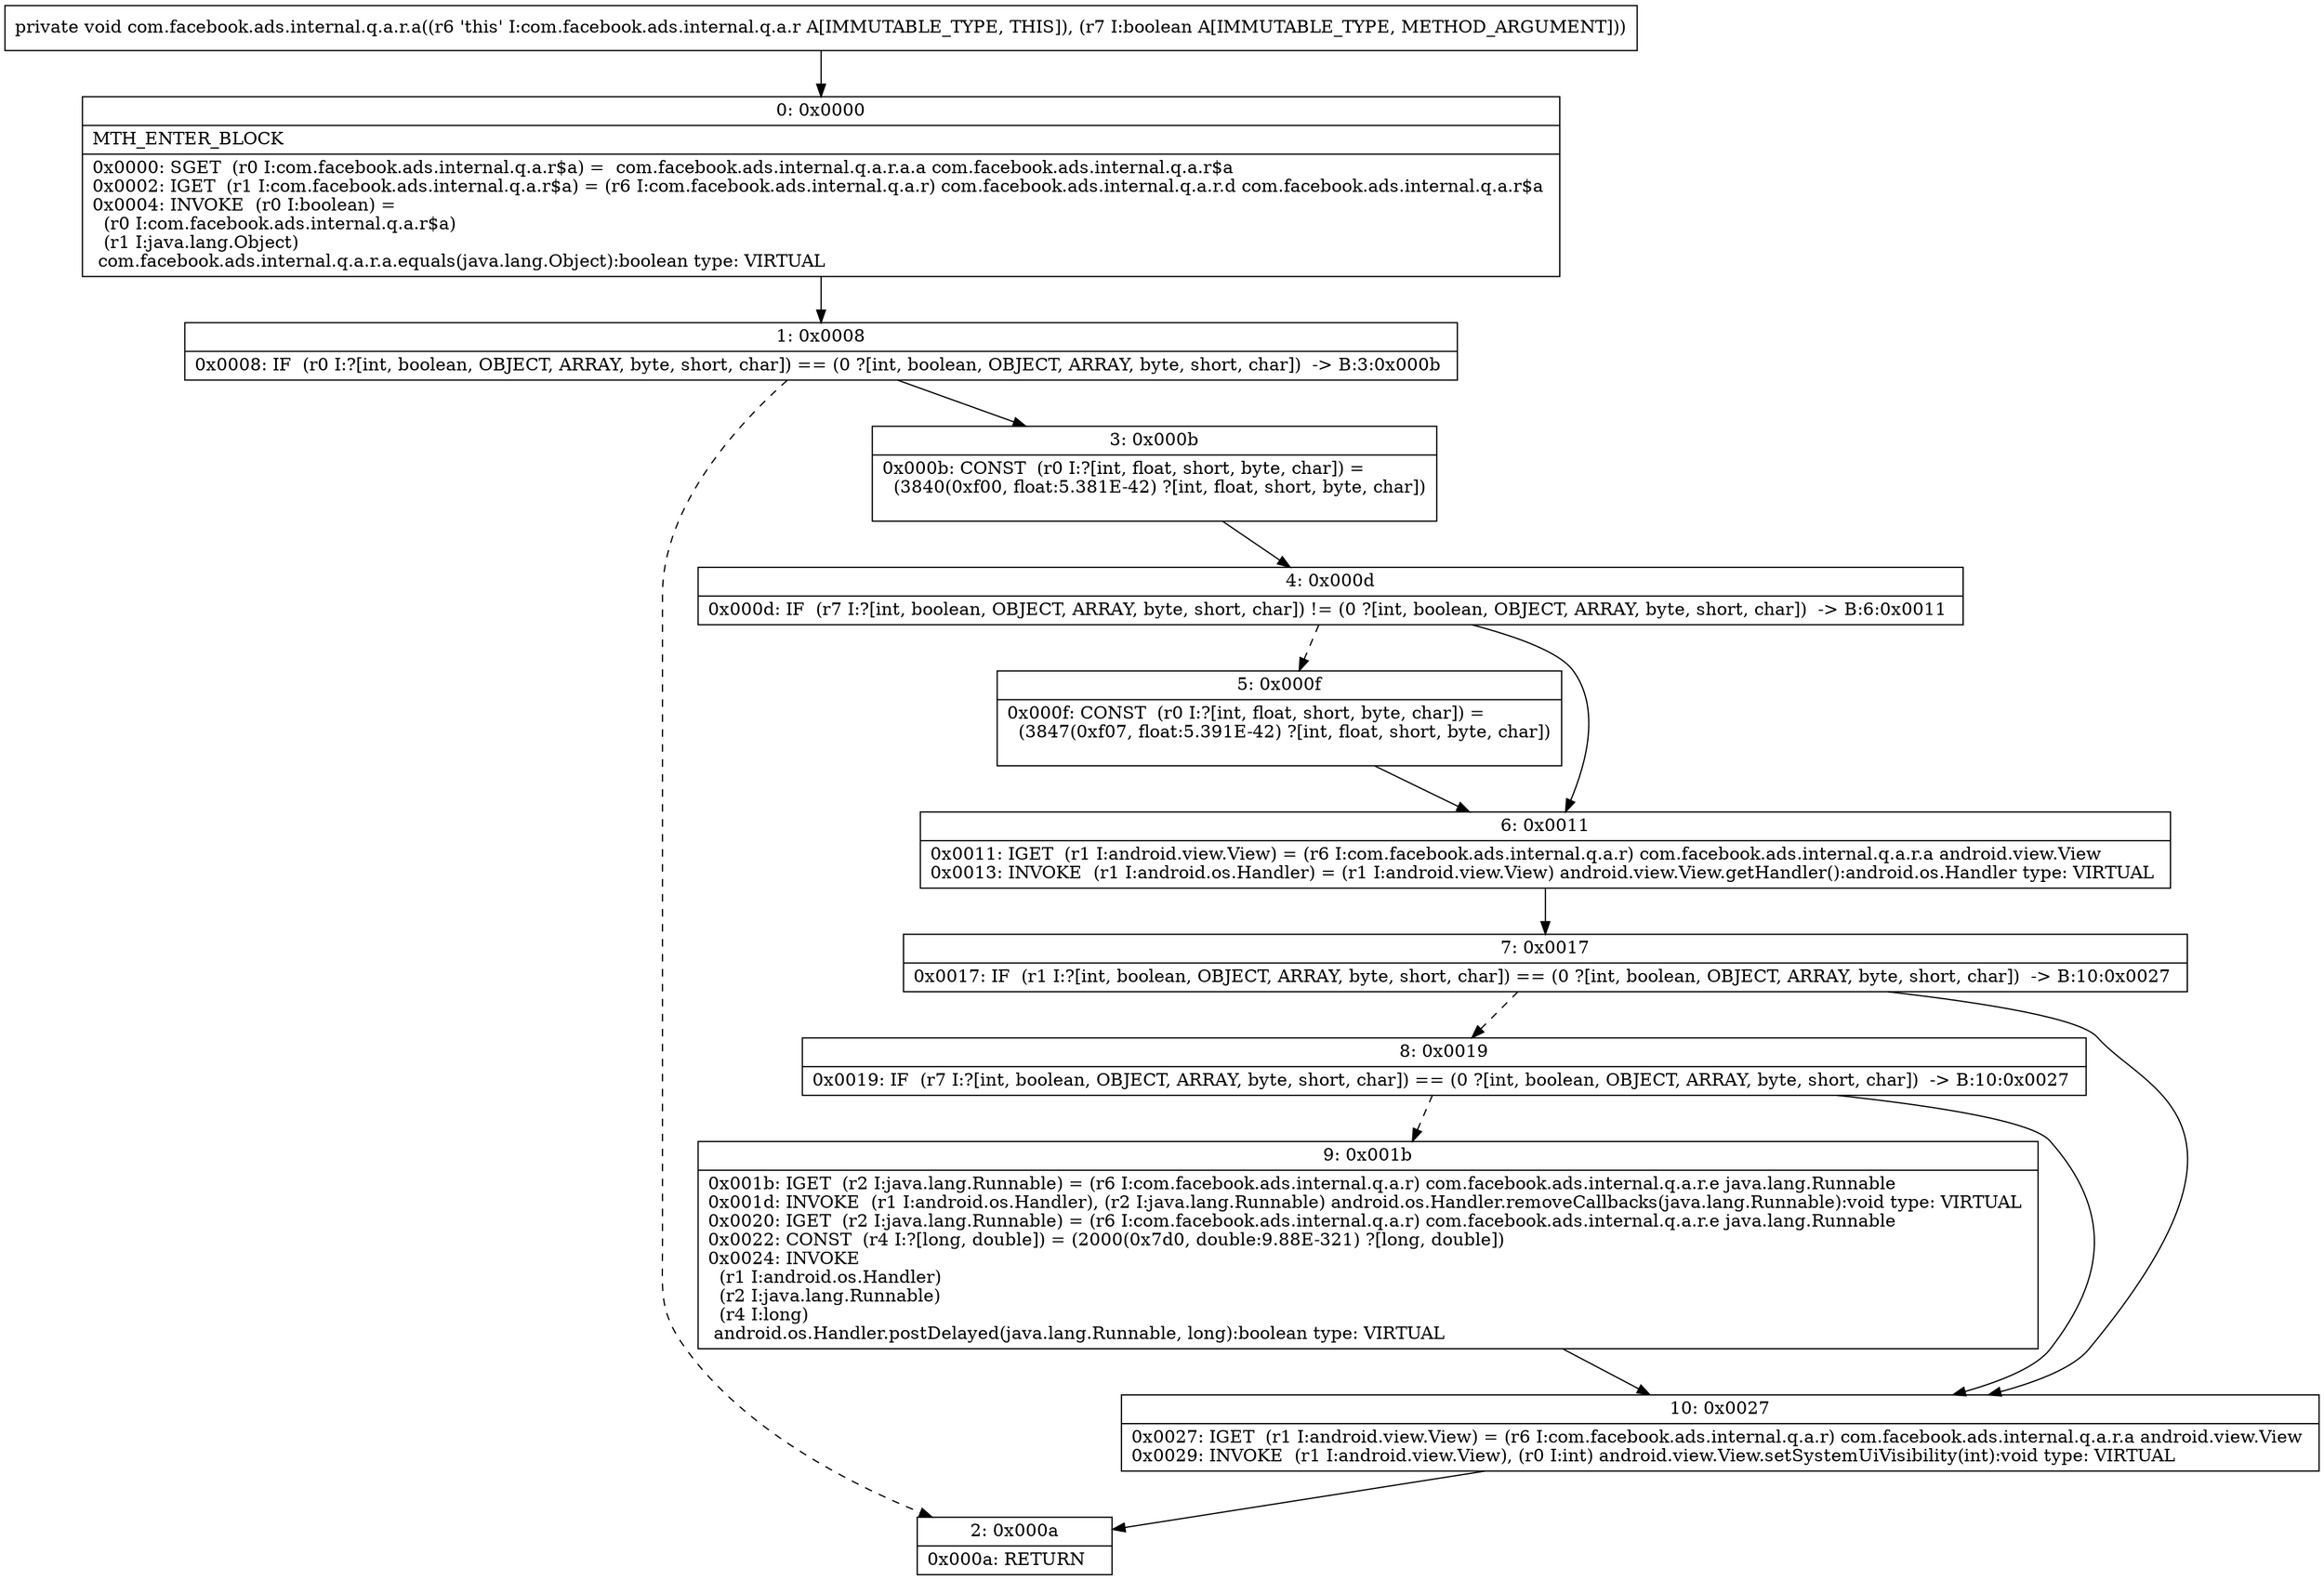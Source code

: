 digraph "CFG forcom.facebook.ads.internal.q.a.r.a(Z)V" {
Node_0 [shape=record,label="{0\:\ 0x0000|MTH_ENTER_BLOCK\l|0x0000: SGET  (r0 I:com.facebook.ads.internal.q.a.r$a) =  com.facebook.ads.internal.q.a.r.a.a com.facebook.ads.internal.q.a.r$a \l0x0002: IGET  (r1 I:com.facebook.ads.internal.q.a.r$a) = (r6 I:com.facebook.ads.internal.q.a.r) com.facebook.ads.internal.q.a.r.d com.facebook.ads.internal.q.a.r$a \l0x0004: INVOKE  (r0 I:boolean) = \l  (r0 I:com.facebook.ads.internal.q.a.r$a)\l  (r1 I:java.lang.Object)\l com.facebook.ads.internal.q.a.r.a.equals(java.lang.Object):boolean type: VIRTUAL \l}"];
Node_1 [shape=record,label="{1\:\ 0x0008|0x0008: IF  (r0 I:?[int, boolean, OBJECT, ARRAY, byte, short, char]) == (0 ?[int, boolean, OBJECT, ARRAY, byte, short, char])  \-\> B:3:0x000b \l}"];
Node_2 [shape=record,label="{2\:\ 0x000a|0x000a: RETURN   \l}"];
Node_3 [shape=record,label="{3\:\ 0x000b|0x000b: CONST  (r0 I:?[int, float, short, byte, char]) = \l  (3840(0xf00, float:5.381E\-42) ?[int, float, short, byte, char])\l \l}"];
Node_4 [shape=record,label="{4\:\ 0x000d|0x000d: IF  (r7 I:?[int, boolean, OBJECT, ARRAY, byte, short, char]) != (0 ?[int, boolean, OBJECT, ARRAY, byte, short, char])  \-\> B:6:0x0011 \l}"];
Node_5 [shape=record,label="{5\:\ 0x000f|0x000f: CONST  (r0 I:?[int, float, short, byte, char]) = \l  (3847(0xf07, float:5.391E\-42) ?[int, float, short, byte, char])\l \l}"];
Node_6 [shape=record,label="{6\:\ 0x0011|0x0011: IGET  (r1 I:android.view.View) = (r6 I:com.facebook.ads.internal.q.a.r) com.facebook.ads.internal.q.a.r.a android.view.View \l0x0013: INVOKE  (r1 I:android.os.Handler) = (r1 I:android.view.View) android.view.View.getHandler():android.os.Handler type: VIRTUAL \l}"];
Node_7 [shape=record,label="{7\:\ 0x0017|0x0017: IF  (r1 I:?[int, boolean, OBJECT, ARRAY, byte, short, char]) == (0 ?[int, boolean, OBJECT, ARRAY, byte, short, char])  \-\> B:10:0x0027 \l}"];
Node_8 [shape=record,label="{8\:\ 0x0019|0x0019: IF  (r7 I:?[int, boolean, OBJECT, ARRAY, byte, short, char]) == (0 ?[int, boolean, OBJECT, ARRAY, byte, short, char])  \-\> B:10:0x0027 \l}"];
Node_9 [shape=record,label="{9\:\ 0x001b|0x001b: IGET  (r2 I:java.lang.Runnable) = (r6 I:com.facebook.ads.internal.q.a.r) com.facebook.ads.internal.q.a.r.e java.lang.Runnable \l0x001d: INVOKE  (r1 I:android.os.Handler), (r2 I:java.lang.Runnable) android.os.Handler.removeCallbacks(java.lang.Runnable):void type: VIRTUAL \l0x0020: IGET  (r2 I:java.lang.Runnable) = (r6 I:com.facebook.ads.internal.q.a.r) com.facebook.ads.internal.q.a.r.e java.lang.Runnable \l0x0022: CONST  (r4 I:?[long, double]) = (2000(0x7d0, double:9.88E\-321) ?[long, double]) \l0x0024: INVOKE  \l  (r1 I:android.os.Handler)\l  (r2 I:java.lang.Runnable)\l  (r4 I:long)\l android.os.Handler.postDelayed(java.lang.Runnable, long):boolean type: VIRTUAL \l}"];
Node_10 [shape=record,label="{10\:\ 0x0027|0x0027: IGET  (r1 I:android.view.View) = (r6 I:com.facebook.ads.internal.q.a.r) com.facebook.ads.internal.q.a.r.a android.view.View \l0x0029: INVOKE  (r1 I:android.view.View), (r0 I:int) android.view.View.setSystemUiVisibility(int):void type: VIRTUAL \l}"];
MethodNode[shape=record,label="{private void com.facebook.ads.internal.q.a.r.a((r6 'this' I:com.facebook.ads.internal.q.a.r A[IMMUTABLE_TYPE, THIS]), (r7 I:boolean A[IMMUTABLE_TYPE, METHOD_ARGUMENT])) }"];
MethodNode -> Node_0;
Node_0 -> Node_1;
Node_1 -> Node_2[style=dashed];
Node_1 -> Node_3;
Node_3 -> Node_4;
Node_4 -> Node_5[style=dashed];
Node_4 -> Node_6;
Node_5 -> Node_6;
Node_6 -> Node_7;
Node_7 -> Node_8[style=dashed];
Node_7 -> Node_10;
Node_8 -> Node_9[style=dashed];
Node_8 -> Node_10;
Node_9 -> Node_10;
Node_10 -> Node_2;
}

